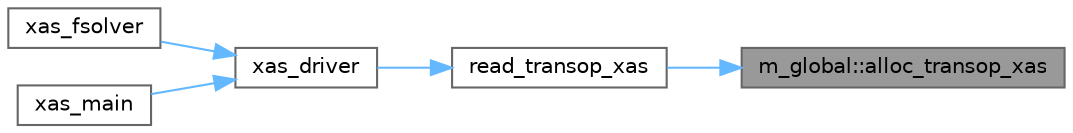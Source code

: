 digraph "m_global::alloc_transop_xas"
{
 // LATEX_PDF_SIZE
  bgcolor="transparent";
  edge [fontname=Helvetica,fontsize=10,labelfontname=Helvetica,labelfontsize=10];
  node [fontname=Helvetica,fontsize=10,shape=box,height=0.2,width=0.4];
  rankdir="RL";
  Node1 [label="m_global::alloc_transop_xas",height=0.2,width=0.4,color="gray40", fillcolor="grey60", style="filled", fontcolor="black",tooltip=" "];
  Node1 -> Node2 [dir="back",color="steelblue1",style="solid"];
  Node2 [label="read_transop_xas",height=0.2,width=0.4,color="grey40", fillcolor="white", style="filled",URL="$io_8f90.html#a021d6d1122d54b1b03161a452c6fc0b4",tooltip=" "];
  Node2 -> Node3 [dir="back",color="steelblue1",style="solid"];
  Node3 [label="xas_driver",height=0.2,width=0.4,color="grey40", fillcolor="white", style="filled",URL="$xas__driver_8f90.html#a71df8d095e50a2a6375ec5ec5e1d9496",tooltip=" "];
  Node3 -> Node4 [dir="back",color="steelblue1",style="solid"];
  Node4 [label="xas_fsolver",height=0.2,width=0.4,color="grey40", fillcolor="white", style="filled",URL="$pyapi_8f90.html#a6d1d4dfb0bee4d6e0a1210a3b66b94a9",tooltip=" "];
  Node3 -> Node5 [dir="back",color="steelblue1",style="solid"];
  Node5 [label="xas_main",height=0.2,width=0.4,color="grey40", fillcolor="white", style="filled",URL="$xas__main_8f90.html#aa0040a0c9e3b559d002dde0a4c6e5549",tooltip=" "];
}
